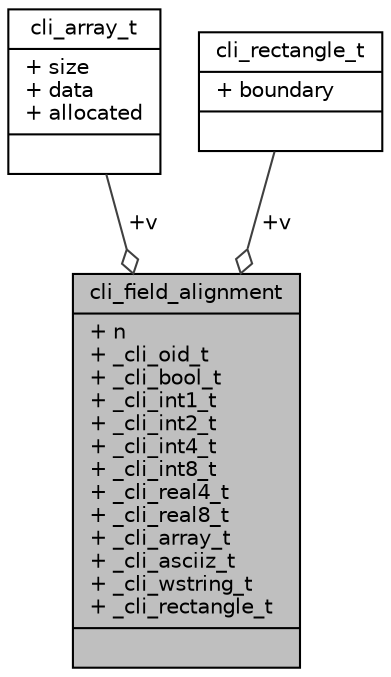 digraph "cli_field_alignment"
{
 // INTERACTIVE_SVG=YES
 // LATEX_PDF_SIZE
  edge [fontname="Helvetica",fontsize="10",labelfontname="Helvetica",labelfontsize="10"];
  node [fontname="Helvetica",fontsize="10",shape=record];
  Node1 [label="{cli_field_alignment\n|+ n\l+ _cli_oid_t\l+ _cli_bool_t\l+ _cli_int1_t\l+ _cli_int2_t\l+ _cli_int4_t\l+ _cli_int8_t\l+ _cli_real4_t\l+ _cli_real8_t\l+ _cli_array_t\l+ _cli_asciiz_t\l+ _cli_wstring_t\l+ _cli_rectangle_t\l|}",height=0.2,width=0.4,color="black", fillcolor="grey75", style="filled", fontcolor="black",tooltip=" "];
  Node2 -> Node1 [color="grey25",fontsize="10",style="solid",label=" +v" ,arrowhead="odiamond",fontname="Helvetica"];
  Node2 [label="{cli_array_t\n|+ size\l+ data\l+ allocated\l|}",height=0.2,width=0.4,color="black", fillcolor="white", style="filled",URL="$structcli__array__t.html",tooltip=" "];
  Node3 -> Node1 [color="grey25",fontsize="10",style="solid",label=" +v" ,arrowhead="odiamond",fontname="Helvetica"];
  Node3 [label="{cli_rectangle_t\n|+ boundary\l|}",height=0.2,width=0.4,color="black", fillcolor="white", style="filled",URL="$structcli__rectangle__t.html",tooltip=" "];
}
